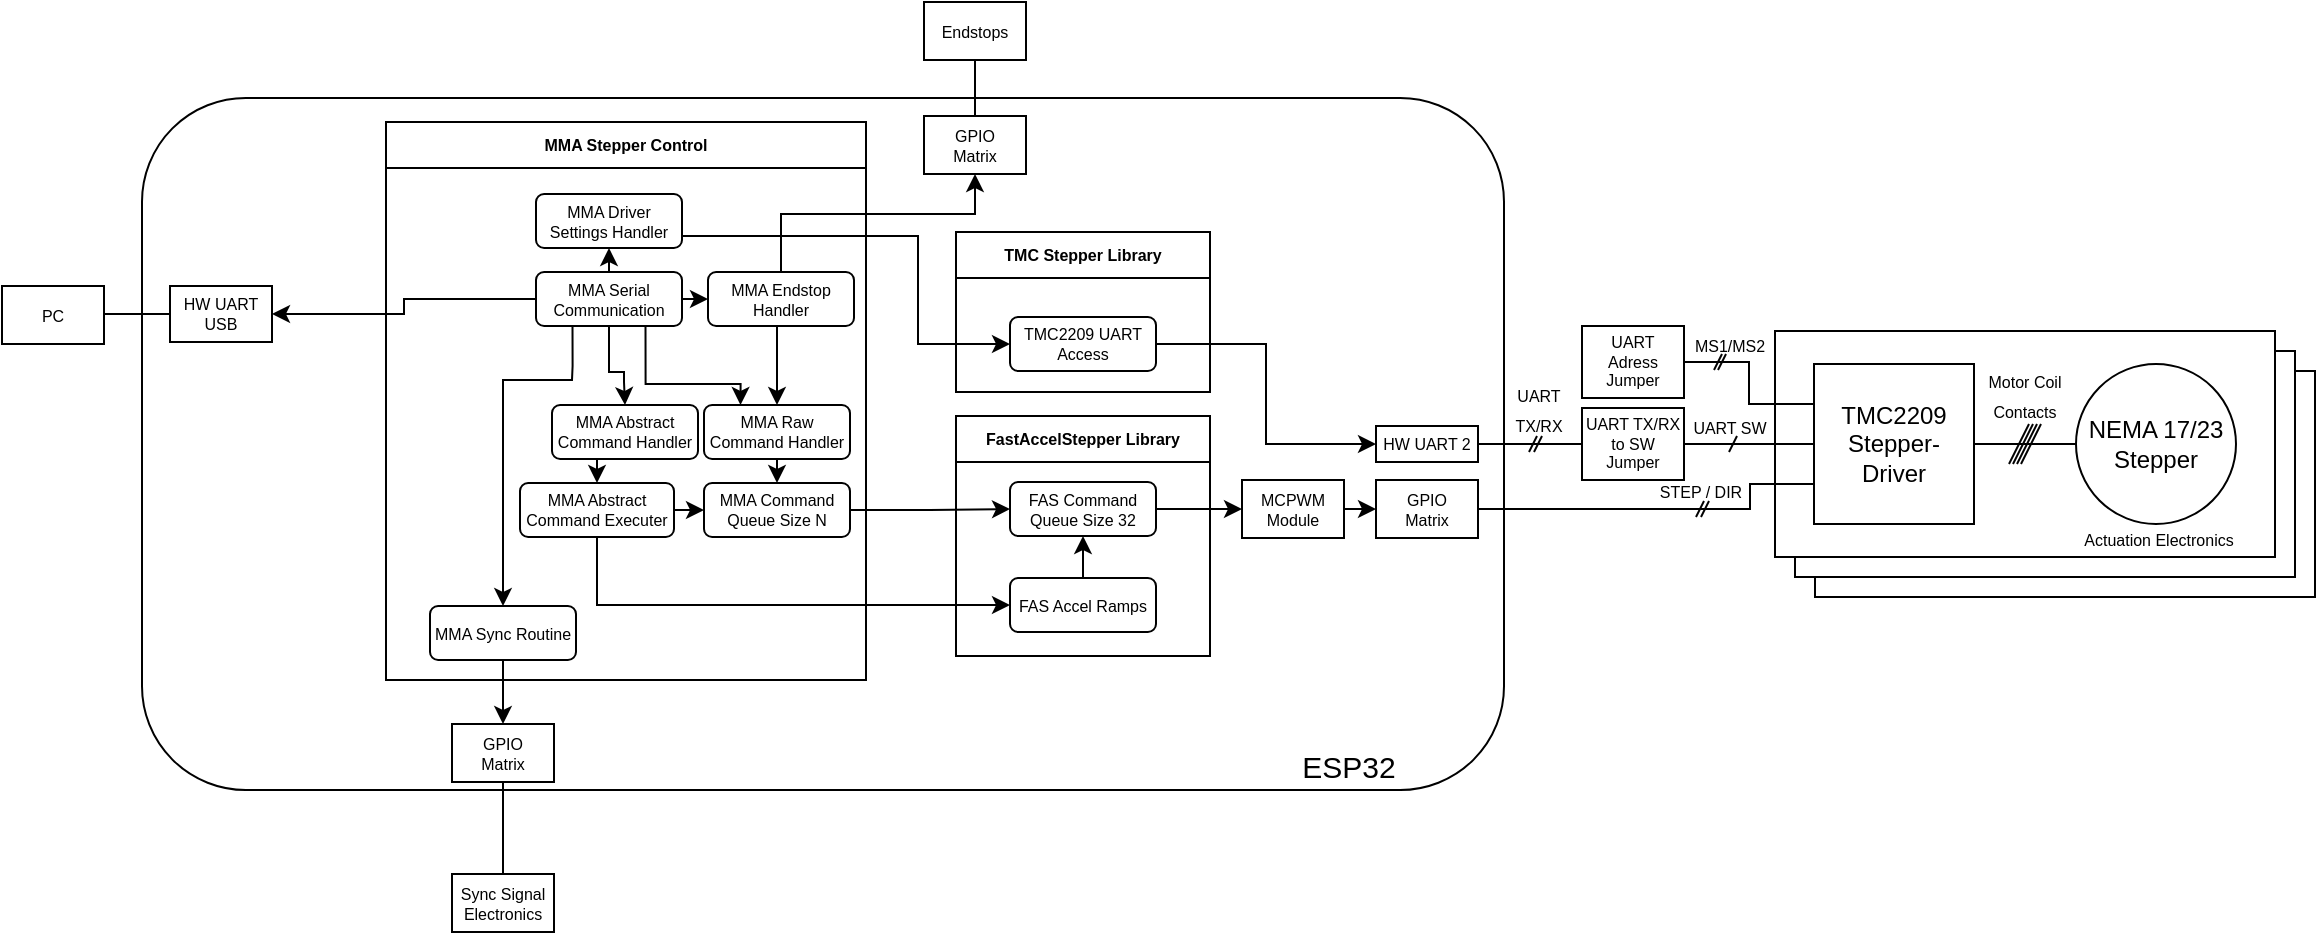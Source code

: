 <mxfile version="17.2.4" type="device"><diagram id="2aXLPV45GhxbGjS_AHd3" name="Page-1"><mxGraphModel dx="782" dy="639" grid="0" gridSize="10" guides="1" tooltips="1" connect="1" arrows="1" fold="1" page="1" pageScale="1" pageWidth="827" pageHeight="1169" math="0" shadow="0"><root><mxCell id="0"/><mxCell id="1" parent="0"/><mxCell id="pf8w2Vi5GMzrBytms8a2-69" value="" style="rounded=0;whiteSpace=wrap;html=1;fontSize=8;" parent="1" vertex="1"><mxGeometry x="936.5" y="231.5" width="250" height="113" as="geometry"/></mxCell><mxCell id="pf8w2Vi5GMzrBytms8a2-68" value="" style="rounded=0;whiteSpace=wrap;html=1;fontSize=8;" parent="1" vertex="1"><mxGeometry x="926.5" y="221.5" width="250" height="113" as="geometry"/></mxCell><mxCell id="pf8w2Vi5GMzrBytms8a2-58" value="" style="rounded=1;whiteSpace=wrap;html=1;fontSize=8;" parent="1" vertex="1"><mxGeometry x="100" y="95" width="681" height="346" as="geometry"/></mxCell><mxCell id="pf8w2Vi5GMzrBytms8a2-9" value="" style="rounded=0;whiteSpace=wrap;html=1;fontSize=8;" parent="1" vertex="1"><mxGeometry x="916.5" y="211.5" width="250" height="113" as="geometry"/></mxCell><mxCell id="pf8w2Vi5GMzrBytms8a2-1" value="NEMA 17/23&lt;br&gt;Stepper" style="ellipse;whiteSpace=wrap;html=1;aspect=fixed;" parent="1" vertex="1"><mxGeometry x="1067" y="228" width="80" height="80" as="geometry"/></mxCell><mxCell id="pf8w2Vi5GMzrBytms8a2-2" value="TMC2209&lt;br&gt;Stepper-&lt;br&gt;Driver" style="whiteSpace=wrap;html=1;aspect=fixed;" parent="1" vertex="1"><mxGeometry x="936" y="228" width="80" height="80" as="geometry"/></mxCell><mxCell id="pf8w2Vi5GMzrBytms8a2-3" value="" style="endArrow=none;html=1;rounded=0;exitX=1;exitY=0.5;exitDx=0;exitDy=0;entryX=0;entryY=0.5;entryDx=0;entryDy=0;" parent="1" source="pf8w2Vi5GMzrBytms8a2-2" target="pf8w2Vi5GMzrBytms8a2-1" edge="1"><mxGeometry width="50" height="50" relative="1" as="geometry"><mxPoint x="1076" y="308" as="sourcePoint"/><mxPoint x="1126" y="258" as="targetPoint"/></mxGeometry></mxCell><mxCell id="pf8w2Vi5GMzrBytms8a2-4" value="" style="endArrow=none;html=1;rounded=0;" parent="1" edge="1"><mxGeometry width="50" height="50" relative="1" as="geometry"><mxPoint x="1035.5" y="278" as="sourcePoint"/><mxPoint x="1045.5" y="258" as="targetPoint"/></mxGeometry></mxCell><mxCell id="pf8w2Vi5GMzrBytms8a2-5" value="" style="endArrow=none;html=1;rounded=0;" parent="1" edge="1"><mxGeometry width="50" height="50" relative="1" as="geometry"><mxPoint x="1033.5" y="278" as="sourcePoint"/><mxPoint x="1043.5" y="258" as="targetPoint"/></mxGeometry></mxCell><mxCell id="pf8w2Vi5GMzrBytms8a2-6" value="" style="endArrow=none;html=1;rounded=0;" parent="1" edge="1"><mxGeometry width="50" height="50" relative="1" as="geometry"><mxPoint x="1037.5" y="278" as="sourcePoint"/><mxPoint x="1047.5" y="258" as="targetPoint"/></mxGeometry></mxCell><mxCell id="pf8w2Vi5GMzrBytms8a2-7" value="" style="endArrow=none;html=1;rounded=0;" parent="1" edge="1"><mxGeometry width="50" height="50" relative="1" as="geometry"><mxPoint x="1039.5" y="278" as="sourcePoint"/><mxPoint x="1049.5" y="258" as="targetPoint"/></mxGeometry></mxCell><mxCell id="pf8w2Vi5GMzrBytms8a2-8" value="&lt;font style=&quot;font-size: 8px ; line-height: 0.2&quot;&gt;Motor Coil Contacts&lt;/font&gt;" style="text;html=1;strokeColor=none;fillColor=none;align=center;verticalAlign=middle;whiteSpace=wrap;rounded=0;" parent="1" vertex="1"><mxGeometry x="1021" y="232" width="41" height="22" as="geometry"/></mxCell><mxCell id="pf8w2Vi5GMzrBytms8a2-10" value="Actuation Electronics" style="text;html=1;strokeColor=none;fillColor=none;align=center;verticalAlign=middle;whiteSpace=wrap;rounded=0;fontSize=8;" parent="1" vertex="1"><mxGeometry x="1065" y="308" width="87" height="16" as="geometry"/></mxCell><mxCell id="pf8w2Vi5GMzrBytms8a2-12" value="" style="endArrow=none;html=1;rounded=0;fontSize=8;exitX=0;exitY=0.5;exitDx=0;exitDy=0;entryX=1;entryY=0.5;entryDx=0;entryDy=0;" parent="1" source="pf8w2Vi5GMzrBytms8a2-2" target="pf8w2Vi5GMzrBytms8a2-39" edge="1"><mxGeometry width="50" height="50" relative="1" as="geometry"><mxPoint x="930" y="268" as="sourcePoint"/><mxPoint x="863" y="268" as="targetPoint"/></mxGeometry></mxCell><mxCell id="pf8w2Vi5GMzrBytms8a2-35" value="" style="endArrow=none;html=1;rounded=0;" parent="1" edge="1"><mxGeometry width="50" height="50" relative="1" as="geometry"><mxPoint x="893.5" y="272" as="sourcePoint"/><mxPoint x="897.5" y="264" as="targetPoint"/></mxGeometry></mxCell><mxCell id="pf8w2Vi5GMzrBytms8a2-38" value="&lt;font style=&quot;font-size: 8px ; line-height: 0.2&quot;&gt;UART SW&lt;/font&gt;" style="text;html=1;strokeColor=none;fillColor=none;align=center;verticalAlign=middle;whiteSpace=wrap;rounded=0;" parent="1" vertex="1"><mxGeometry x="874" y="254" width="40" height="10.5" as="geometry"/></mxCell><mxCell id="pf8w2Vi5GMzrBytms8a2-39" value="UART TX/RX to SW&lt;br&gt;Jumper" style="rounded=0;whiteSpace=wrap;html=1;fontSize=8;" parent="1" vertex="1"><mxGeometry x="820" y="250" width="51" height="36" as="geometry"/></mxCell><mxCell id="pf8w2Vi5GMzrBytms8a2-40" value="" style="endArrow=none;html=1;rounded=0;fontSize=8;exitX=0;exitY=0.5;exitDx=0;exitDy=0;entryX=1;entryY=0.5;entryDx=0;entryDy=0;" parent="1" source="pf8w2Vi5GMzrBytms8a2-39" target="pf8w2Vi5GMzrBytms8a2-59" edge="1"><mxGeometry width="50" height="50" relative="1" as="geometry"><mxPoint x="797" y="268" as="sourcePoint"/><mxPoint x="786" y="268" as="targetPoint"/></mxGeometry></mxCell><mxCell id="pf8w2Vi5GMzrBytms8a2-41" value="" style="endArrow=none;html=1;rounded=0;" parent="1" edge="1"><mxGeometry width="50" height="50" relative="1" as="geometry"><mxPoint x="793.5" y="272" as="sourcePoint"/><mxPoint x="797.5" y="264" as="targetPoint"/></mxGeometry></mxCell><mxCell id="pf8w2Vi5GMzrBytms8a2-42" value="&lt;font style=&quot;font-size: 8px ; line-height: 0.2&quot;&gt;UART&lt;br&gt;TX/RX&lt;/font&gt;" style="text;html=1;strokeColor=none;fillColor=none;align=center;verticalAlign=middle;whiteSpace=wrap;rounded=0;" parent="1" vertex="1"><mxGeometry x="784" y="245" width="29" height="10.5" as="geometry"/></mxCell><mxCell id="pf8w2Vi5GMzrBytms8a2-43" value="" style="endArrow=none;html=1;rounded=0;" parent="1" edge="1"><mxGeometry width="50" height="50" relative="1" as="geometry"><mxPoint x="796" y="272" as="sourcePoint"/><mxPoint x="800" y="264" as="targetPoint"/></mxGeometry></mxCell><mxCell id="pf8w2Vi5GMzrBytms8a2-49" value="" style="endArrow=none;html=1;rounded=0;" parent="1" edge="1"><mxGeometry width="50" height="50" relative="1" as="geometry"><mxPoint x="888" y="231" as="sourcePoint"/><mxPoint x="892" y="223" as="targetPoint"/></mxGeometry></mxCell><mxCell id="pf8w2Vi5GMzrBytms8a2-50" value="&lt;font style=&quot;font-size: 8px ; line-height: 0.2&quot;&gt;MS1/MS2&lt;/font&gt;" style="text;html=1;strokeColor=none;fillColor=none;align=center;verticalAlign=middle;whiteSpace=wrap;rounded=0;" parent="1" vertex="1"><mxGeometry x="874" y="213" width="40" height="10.5" as="geometry"/></mxCell><mxCell id="pf8w2Vi5GMzrBytms8a2-52" style="edgeStyle=orthogonalEdgeStyle;rounded=0;orthogonalLoop=1;jettySize=auto;html=1;exitX=1;exitY=0.5;exitDx=0;exitDy=0;entryX=0;entryY=0.25;entryDx=0;entryDy=0;fontSize=8;endArrow=none;endFill=0;" parent="1" source="pf8w2Vi5GMzrBytms8a2-51" target="pf8w2Vi5GMzrBytms8a2-2" edge="1"><mxGeometry relative="1" as="geometry"/></mxCell><mxCell id="pf8w2Vi5GMzrBytms8a2-51" value="UART&lt;br&gt;Adress&lt;br&gt;Jumper" style="rounded=0;whiteSpace=wrap;html=1;fontSize=8;" parent="1" vertex="1"><mxGeometry x="820" y="209" width="51" height="36" as="geometry"/></mxCell><mxCell id="pf8w2Vi5GMzrBytms8a2-53" value="" style="endArrow=none;html=1;rounded=0;" parent="1" edge="1"><mxGeometry width="50" height="50" relative="1" as="geometry"><mxPoint x="886" y="231" as="sourcePoint"/><mxPoint x="890" y="223" as="targetPoint"/></mxGeometry></mxCell><mxCell id="pf8w2Vi5GMzrBytms8a2-54" value="" style="endArrow=none;html=1;rounded=0;fontSize=8;exitX=0;exitY=0.75;exitDx=0;exitDy=0;edgeStyle=orthogonalEdgeStyle;entryX=1;entryY=0.5;entryDx=0;entryDy=0;" parent="1" source="pf8w2Vi5GMzrBytms8a2-2" target="pf8w2Vi5GMzrBytms8a2-63" edge="1"><mxGeometry width="50" height="50" relative="1" as="geometry"><mxPoint x="907" y="295.0" as="sourcePoint"/><mxPoint x="841" y="295.0" as="targetPoint"/><Array as="points"><mxPoint x="904" y="288"/><mxPoint x="904" y="301"/></Array></mxGeometry></mxCell><mxCell id="pf8w2Vi5GMzrBytms8a2-55" value="" style="endArrow=none;html=1;rounded=0;" parent="1" edge="1"><mxGeometry width="50" height="50" relative="1" as="geometry"><mxPoint x="877" y="304.5" as="sourcePoint"/><mxPoint x="881" y="296.5" as="targetPoint"/></mxGeometry></mxCell><mxCell id="pf8w2Vi5GMzrBytms8a2-56" value="&lt;font style=&quot;font-size: 8px ; line-height: 0.2&quot;&gt;STEP / DIR&lt;/font&gt;" style="text;html=1;strokeColor=none;fillColor=none;align=center;verticalAlign=middle;whiteSpace=wrap;rounded=0;" parent="1" vertex="1"><mxGeometry x="854" y="286" width="51" height="10.5" as="geometry"/></mxCell><mxCell id="pf8w2Vi5GMzrBytms8a2-57" value="" style="endArrow=none;html=1;rounded=0;" parent="1" edge="1"><mxGeometry width="50" height="50" relative="1" as="geometry"><mxPoint x="879.5" y="304.5" as="sourcePoint"/><mxPoint x="883.5" y="296.5" as="targetPoint"/></mxGeometry></mxCell><mxCell id="pf8w2Vi5GMzrBytms8a2-59" value="HW UART 2" style="rounded=0;whiteSpace=wrap;html=1;fontSize=8;" parent="1" vertex="1"><mxGeometry x="717" y="259" width="51" height="18" as="geometry"/></mxCell><mxCell id="pf8w2Vi5GMzrBytms8a2-63" value="GPIO&lt;br&gt;Matrix" style="rounded=0;whiteSpace=wrap;html=1;fontSize=8;" parent="1" vertex="1"><mxGeometry x="717" y="286" width="51" height="29" as="geometry"/></mxCell><mxCell id="pf8w2Vi5GMzrBytms8a2-67" style="edgeStyle=orthogonalEdgeStyle;rounded=0;orthogonalLoop=1;jettySize=auto;html=1;exitX=1;exitY=0.5;exitDx=0;exitDy=0;entryX=0;entryY=0.5;entryDx=0;entryDy=0;fontSize=8;endArrow=classic;endFill=1;" parent="1" source="pf8w2Vi5GMzrBytms8a2-65" target="pf8w2Vi5GMzrBytms8a2-63" edge="1"><mxGeometry relative="1" as="geometry"/></mxCell><mxCell id="pf8w2Vi5GMzrBytms8a2-65" value="MCPWM&lt;br&gt;Module" style="rounded=0;whiteSpace=wrap;html=1;fontSize=8;" parent="1" vertex="1"><mxGeometry x="650" y="286" width="51" height="29" as="geometry"/></mxCell><mxCell id="pf8w2Vi5GMzrBytms8a2-70" value="FastAccelStepper Library" style="swimlane;fontSize=8;" parent="1" vertex="1"><mxGeometry x="507" y="254" width="127" height="120" as="geometry"/></mxCell><mxCell id="pf8w2Vi5GMzrBytms8a2-72" style="edgeStyle=orthogonalEdgeStyle;rounded=0;orthogonalLoop=1;jettySize=auto;html=1;exitX=1;exitY=0.5;exitDx=0;exitDy=0;entryX=0;entryY=0.5;entryDx=0;entryDy=0;fontSize=8;endArrow=classic;endFill=1;" parent="1" source="pf8w2Vi5GMzrBytms8a2-71" target="pf8w2Vi5GMzrBytms8a2-65" edge="1"><mxGeometry relative="1" as="geometry"/></mxCell><mxCell id="pf8w2Vi5GMzrBytms8a2-71" value="FAS Command Queue Size 32" style="rounded=1;whiteSpace=wrap;html=1;fontSize=8;" parent="1" vertex="1"><mxGeometry x="534" y="287" width="73" height="27" as="geometry"/></mxCell><mxCell id="pf8w2Vi5GMzrBytms8a2-74" style="edgeStyle=orthogonalEdgeStyle;rounded=0;orthogonalLoop=1;jettySize=auto;html=1;exitX=0.5;exitY=0;exitDx=0;exitDy=0;entryX=0.5;entryY=1;entryDx=0;entryDy=0;fontSize=8;endArrow=classic;endFill=1;" parent="1" source="pf8w2Vi5GMzrBytms8a2-73" target="pf8w2Vi5GMzrBytms8a2-71" edge="1"><mxGeometry relative="1" as="geometry"/></mxCell><mxCell id="pf8w2Vi5GMzrBytms8a2-73" value="FAS Accel Ramps" style="rounded=1;whiteSpace=wrap;html=1;fontSize=8;" parent="1" vertex="1"><mxGeometry x="534" y="335" width="73" height="27" as="geometry"/></mxCell><mxCell id="pf8w2Vi5GMzrBytms8a2-75" value="TMC Stepper Library" style="swimlane;fontSize=8;" parent="1" vertex="1"><mxGeometry x="507" y="162" width="127" height="80" as="geometry"/></mxCell><mxCell id="pf8w2Vi5GMzrBytms8a2-76" value="TMC2209 UART&lt;br&gt;Access" style="rounded=1;whiteSpace=wrap;html=1;fontSize=8;" parent="pf8w2Vi5GMzrBytms8a2-75" vertex="1"><mxGeometry x="27" y="42.5" width="73" height="27" as="geometry"/></mxCell><mxCell id="pf8w2Vi5GMzrBytms8a2-77" style="edgeStyle=orthogonalEdgeStyle;rounded=0;orthogonalLoop=1;jettySize=auto;html=1;exitX=1;exitY=0.5;exitDx=0;exitDy=0;entryX=0;entryY=0.5;entryDx=0;entryDy=0;fontSize=8;endArrow=classic;endFill=1;" parent="1" source="pf8w2Vi5GMzrBytms8a2-76" target="pf8w2Vi5GMzrBytms8a2-59" edge="1"><mxGeometry relative="1" as="geometry"/></mxCell><mxCell id="pf8w2Vi5GMzrBytms8a2-115" style="edgeStyle=orthogonalEdgeStyle;rounded=0;orthogonalLoop=1;jettySize=auto;html=1;exitX=0;exitY=0.5;exitDx=0;exitDy=0;entryX=1;entryY=0.5;entryDx=0;entryDy=0;fontSize=15;endArrow=none;endFill=0;" parent="1" source="pf8w2Vi5GMzrBytms8a2-78" target="pf8w2Vi5GMzrBytms8a2-114" edge="1"><mxGeometry relative="1" as="geometry"/></mxCell><mxCell id="pf8w2Vi5GMzrBytms8a2-78" value="HW UART USB" style="rounded=0;whiteSpace=wrap;html=1;fontSize=8;" parent="1" vertex="1"><mxGeometry x="114" y="189" width="51" height="28" as="geometry"/></mxCell><mxCell id="pf8w2Vi5GMzrBytms8a2-79" value="MMA Stepper Control" style="swimlane;fontSize=8;" parent="1" vertex="1"><mxGeometry x="222" y="107" width="240" height="279" as="geometry"/></mxCell><mxCell id="pf8w2Vi5GMzrBytms8a2-80" value="MMA Command Queue Size N" style="rounded=1;whiteSpace=wrap;html=1;fontSize=8;" parent="pf8w2Vi5GMzrBytms8a2-79" vertex="1"><mxGeometry x="159" y="180.5" width="73" height="27" as="geometry"/></mxCell><mxCell id="pf8w2Vi5GMzrBytms8a2-86" style="edgeStyle=orthogonalEdgeStyle;rounded=0;orthogonalLoop=1;jettySize=auto;html=1;exitX=0.75;exitY=1;exitDx=0;exitDy=0;entryX=0.25;entryY=0;entryDx=0;entryDy=0;fontSize=8;endArrow=classic;endFill=1;" parent="pf8w2Vi5GMzrBytms8a2-79" source="pf8w2Vi5GMzrBytms8a2-83" target="pf8w2Vi5GMzrBytms8a2-85" edge="1"><mxGeometry relative="1" as="geometry"><Array as="points"><mxPoint x="130" y="131"/><mxPoint x="177" y="131"/></Array></mxGeometry></mxCell><mxCell id="pf8w2Vi5GMzrBytms8a2-88" style="edgeStyle=orthogonalEdgeStyle;rounded=0;orthogonalLoop=1;jettySize=auto;html=1;exitX=0.5;exitY=1;exitDx=0;exitDy=0;entryX=0.5;entryY=0;entryDx=0;entryDy=0;fontSize=8;endArrow=classic;endFill=1;" parent="pf8w2Vi5GMzrBytms8a2-79" source="pf8w2Vi5GMzrBytms8a2-83" target="pf8w2Vi5GMzrBytms8a2-87" edge="1"><mxGeometry relative="1" as="geometry"><Array as="points"><mxPoint x="111" y="125"/><mxPoint x="119" y="125"/><mxPoint x="119" y="130"/><mxPoint x="119" y="130"/></Array></mxGeometry></mxCell><mxCell id="pf8w2Vi5GMzrBytms8a2-94" style="edgeStyle=orthogonalEdgeStyle;rounded=0;orthogonalLoop=1;jettySize=auto;html=1;exitX=0.5;exitY=0;exitDx=0;exitDy=0;entryX=0.5;entryY=1;entryDx=0;entryDy=0;fontSize=8;endArrow=classic;endFill=1;" parent="pf8w2Vi5GMzrBytms8a2-79" source="pf8w2Vi5GMzrBytms8a2-83" target="pf8w2Vi5GMzrBytms8a2-93" edge="1"><mxGeometry relative="1" as="geometry"/></mxCell><mxCell id="pf8w2Vi5GMzrBytms8a2-99" style="edgeStyle=orthogonalEdgeStyle;rounded=0;orthogonalLoop=1;jettySize=auto;html=1;exitX=0.25;exitY=1;exitDx=0;exitDy=0;entryX=0.5;entryY=0;entryDx=0;entryDy=0;fontSize=8;endArrow=classic;endFill=1;" parent="pf8w2Vi5GMzrBytms8a2-79" source="pf8w2Vi5GMzrBytms8a2-83" target="pf8w2Vi5GMzrBytms8a2-98" edge="1"><mxGeometry relative="1" as="geometry"><Array as="points"><mxPoint x="93" y="122"/><mxPoint x="93" y="122"/><mxPoint x="93" y="129"/><mxPoint x="58" y="129"/></Array></mxGeometry></mxCell><mxCell id="pf8w2Vi5GMzrBytms8a2-83" value="MMA Serial Communication" style="rounded=1;whiteSpace=wrap;html=1;fontSize=8;" parent="pf8w2Vi5GMzrBytms8a2-79" vertex="1"><mxGeometry x="75" y="75" width="73" height="27" as="geometry"/></mxCell><mxCell id="pf8w2Vi5GMzrBytms8a2-89" style="edgeStyle=orthogonalEdgeStyle;rounded=0;orthogonalLoop=1;jettySize=auto;html=1;exitX=0.5;exitY=1;exitDx=0;exitDy=0;entryX=0.5;entryY=0;entryDx=0;entryDy=0;fontSize=8;endArrow=classic;endFill=1;" parent="pf8w2Vi5GMzrBytms8a2-79" source="pf8w2Vi5GMzrBytms8a2-85" target="pf8w2Vi5GMzrBytms8a2-80" edge="1"><mxGeometry relative="1" as="geometry"/></mxCell><mxCell id="pf8w2Vi5GMzrBytms8a2-85" value="MMA Raw Command Handler" style="rounded=1;whiteSpace=wrap;html=1;fontSize=8;" parent="pf8w2Vi5GMzrBytms8a2-79" vertex="1"><mxGeometry x="159" y="141.5" width="73" height="27" as="geometry"/></mxCell><mxCell id="pf8w2Vi5GMzrBytms8a2-91" style="edgeStyle=orthogonalEdgeStyle;rounded=0;orthogonalLoop=1;jettySize=auto;html=1;exitX=0.5;exitY=1;exitDx=0;exitDy=0;entryX=0.5;entryY=0;entryDx=0;entryDy=0;fontSize=8;endArrow=classic;endFill=1;" parent="pf8w2Vi5GMzrBytms8a2-79" source="pf8w2Vi5GMzrBytms8a2-87" target="pf8w2Vi5GMzrBytms8a2-90" edge="1"><mxGeometry relative="1" as="geometry"/></mxCell><mxCell id="pf8w2Vi5GMzrBytms8a2-87" value="MMA Abstract Command Handler" style="rounded=1;whiteSpace=wrap;html=1;fontSize=8;" parent="pf8w2Vi5GMzrBytms8a2-79" vertex="1"><mxGeometry x="83" y="141.5" width="73" height="27" as="geometry"/></mxCell><mxCell id="pf8w2Vi5GMzrBytms8a2-92" style="edgeStyle=orthogonalEdgeStyle;rounded=0;orthogonalLoop=1;jettySize=auto;html=1;exitX=1;exitY=0.5;exitDx=0;exitDy=0;entryX=0;entryY=0.5;entryDx=0;entryDy=0;fontSize=8;endArrow=classic;endFill=1;" parent="pf8w2Vi5GMzrBytms8a2-79" source="pf8w2Vi5GMzrBytms8a2-90" target="pf8w2Vi5GMzrBytms8a2-80" edge="1"><mxGeometry relative="1" as="geometry"/></mxCell><mxCell id="pf8w2Vi5GMzrBytms8a2-90" value="MMA Abstract Command Executer" style="rounded=1;whiteSpace=wrap;html=1;fontSize=8;" parent="pf8w2Vi5GMzrBytms8a2-79" vertex="1"><mxGeometry x="67" y="180.5" width="77" height="27" as="geometry"/></mxCell><mxCell id="pf8w2Vi5GMzrBytms8a2-93" value="MMA Driver Settings Handler" style="rounded=1;whiteSpace=wrap;html=1;fontSize=8;" parent="pf8w2Vi5GMzrBytms8a2-79" vertex="1"><mxGeometry x="75" y="36" width="73" height="27" as="geometry"/></mxCell><mxCell id="pf8w2Vi5GMzrBytms8a2-98" value="MMA Sync Routine" style="rounded=1;whiteSpace=wrap;html=1;fontSize=8;" parent="pf8w2Vi5GMzrBytms8a2-79" vertex="1"><mxGeometry x="22" y="242" width="73" height="27" as="geometry"/></mxCell><mxCell id="pf8w2Vi5GMzrBytms8a2-82" style="edgeStyle=orthogonalEdgeStyle;rounded=0;orthogonalLoop=1;jettySize=auto;html=1;exitX=1;exitY=0.5;exitDx=0;exitDy=0;entryX=0;entryY=0.5;entryDx=0;entryDy=0;fontSize=8;endArrow=classic;endFill=1;" parent="1" source="pf8w2Vi5GMzrBytms8a2-80" target="pf8w2Vi5GMzrBytms8a2-71" edge="1"><mxGeometry relative="1" as="geometry"/></mxCell><mxCell id="pf8w2Vi5GMzrBytms8a2-84" style="edgeStyle=orthogonalEdgeStyle;rounded=0;orthogonalLoop=1;jettySize=auto;html=1;exitX=0;exitY=0.5;exitDx=0;exitDy=0;entryX=1;entryY=0.5;entryDx=0;entryDy=0;fontSize=8;endArrow=classic;endFill=1;" parent="1" source="pf8w2Vi5GMzrBytms8a2-83" target="pf8w2Vi5GMzrBytms8a2-78" edge="1"><mxGeometry relative="1" as="geometry"><mxPoint x="327.0" y="202.5" as="targetPoint"/></mxGeometry></mxCell><mxCell id="pf8w2Vi5GMzrBytms8a2-95" style="edgeStyle=orthogonalEdgeStyle;rounded=0;orthogonalLoop=1;jettySize=auto;html=1;exitX=1;exitY=0.5;exitDx=0;exitDy=0;entryX=0;entryY=0.5;entryDx=0;entryDy=0;fontSize=8;endArrow=classic;endFill=1;" parent="1" source="pf8w2Vi5GMzrBytms8a2-93" target="pf8w2Vi5GMzrBytms8a2-76" edge="1"><mxGeometry relative="1" as="geometry"><Array as="points"><mxPoint x="488" y="164"/><mxPoint x="488" y="218"/></Array></mxGeometry></mxCell><mxCell id="pf8w2Vi5GMzrBytms8a2-97" style="edgeStyle=orthogonalEdgeStyle;rounded=0;orthogonalLoop=1;jettySize=auto;html=1;exitX=0.5;exitY=1;exitDx=0;exitDy=0;entryX=0;entryY=0.5;entryDx=0;entryDy=0;fontSize=8;endArrow=classic;endFill=1;" parent="1" source="pf8w2Vi5GMzrBytms8a2-90" target="pf8w2Vi5GMzrBytms8a2-73" edge="1"><mxGeometry relative="1" as="geometry"/></mxCell><mxCell id="pf8w2Vi5GMzrBytms8a2-109" style="edgeStyle=orthogonalEdgeStyle;rounded=0;orthogonalLoop=1;jettySize=auto;html=1;exitX=0.5;exitY=1;exitDx=0;exitDy=0;entryX=0.5;entryY=0;entryDx=0;entryDy=0;fontSize=8;endArrow=none;endFill=0;" parent="1" source="pf8w2Vi5GMzrBytms8a2-100" target="pf8w2Vi5GMzrBytms8a2-108" edge="1"><mxGeometry relative="1" as="geometry"/></mxCell><mxCell id="pf8w2Vi5GMzrBytms8a2-100" value="GPIO&lt;br&gt;Matrix" style="rounded=0;whiteSpace=wrap;html=1;fontSize=8;" parent="1" vertex="1"><mxGeometry x="255" y="408" width="51" height="29" as="geometry"/></mxCell><mxCell id="pf8w2Vi5GMzrBytms8a2-101" style="edgeStyle=orthogonalEdgeStyle;rounded=0;orthogonalLoop=1;jettySize=auto;html=1;exitX=0.5;exitY=1;exitDx=0;exitDy=0;fontSize=8;endArrow=classic;endFill=1;" parent="1" source="pf8w2Vi5GMzrBytms8a2-98" target="pf8w2Vi5GMzrBytms8a2-100" edge="1"><mxGeometry relative="1" as="geometry"/></mxCell><mxCell id="pf8w2Vi5GMzrBytms8a2-104" style="edgeStyle=orthogonalEdgeStyle;rounded=0;orthogonalLoop=1;jettySize=auto;html=1;exitX=0.5;exitY=1;exitDx=0;exitDy=0;entryX=0.5;entryY=0;entryDx=0;entryDy=0;fontSize=8;endArrow=classic;endFill=1;" parent="1" source="pf8w2Vi5GMzrBytms8a2-102" target="pf8w2Vi5GMzrBytms8a2-85" edge="1"><mxGeometry relative="1" as="geometry"/></mxCell><mxCell id="pf8w2Vi5GMzrBytms8a2-107" style="edgeStyle=orthogonalEdgeStyle;rounded=0;orthogonalLoop=1;jettySize=auto;html=1;exitX=0.5;exitY=0;exitDx=0;exitDy=0;entryX=0.5;entryY=1;entryDx=0;entryDy=0;fontSize=8;endArrow=classic;endFill=1;" parent="1" source="pf8w2Vi5GMzrBytms8a2-102" target="pf8w2Vi5GMzrBytms8a2-106" edge="1"><mxGeometry relative="1" as="geometry"><Array as="points"><mxPoint x="419" y="153"/><mxPoint x="517" y="153"/></Array></mxGeometry></mxCell><mxCell id="pf8w2Vi5GMzrBytms8a2-102" value="MMA Endstop Handler" style="rounded=1;whiteSpace=wrap;html=1;fontSize=8;" parent="1" vertex="1"><mxGeometry x="383" y="182" width="73" height="27" as="geometry"/></mxCell><mxCell id="pf8w2Vi5GMzrBytms8a2-103" style="edgeStyle=orthogonalEdgeStyle;rounded=0;orthogonalLoop=1;jettySize=auto;html=1;exitX=1;exitY=0.5;exitDx=0;exitDy=0;entryX=0;entryY=0.5;entryDx=0;entryDy=0;fontSize=8;endArrow=classic;endFill=1;" parent="1" source="pf8w2Vi5GMzrBytms8a2-83" target="pf8w2Vi5GMzrBytms8a2-102" edge="1"><mxGeometry relative="1" as="geometry"/></mxCell><mxCell id="pf8w2Vi5GMzrBytms8a2-111" style="edgeStyle=orthogonalEdgeStyle;rounded=0;orthogonalLoop=1;jettySize=auto;html=1;exitX=0.5;exitY=0;exitDx=0;exitDy=0;entryX=0.5;entryY=1;entryDx=0;entryDy=0;fontSize=8;endArrow=none;endFill=0;" parent="1" source="pf8w2Vi5GMzrBytms8a2-106" target="pf8w2Vi5GMzrBytms8a2-110" edge="1"><mxGeometry relative="1" as="geometry"/></mxCell><mxCell id="pf8w2Vi5GMzrBytms8a2-106" value="GPIO&lt;br&gt;Matrix" style="rounded=0;whiteSpace=wrap;html=1;fontSize=8;" parent="1" vertex="1"><mxGeometry x="491" y="104" width="51" height="29" as="geometry"/></mxCell><mxCell id="pf8w2Vi5GMzrBytms8a2-108" value="Sync Signal Electronics" style="rounded=0;whiteSpace=wrap;html=1;fontSize=8;" parent="1" vertex="1"><mxGeometry x="255" y="483" width="51" height="29" as="geometry"/></mxCell><mxCell id="pf8w2Vi5GMzrBytms8a2-110" value="Endstops" style="rounded=0;whiteSpace=wrap;html=1;fontSize=8;" parent="1" vertex="1"><mxGeometry x="491" y="47" width="51" height="29" as="geometry"/></mxCell><mxCell id="pf8w2Vi5GMzrBytms8a2-112" value="&lt;font style=&quot;font-size: 15px&quot;&gt;ESP32&lt;/font&gt;" style="text;html=1;strokeColor=none;fillColor=none;align=center;verticalAlign=middle;whiteSpace=wrap;rounded=0;fontSize=8;" parent="1" vertex="1"><mxGeometry x="660" y="421" width="87" height="16" as="geometry"/></mxCell><mxCell id="pf8w2Vi5GMzrBytms8a2-114" value="PC" style="rounded=0;whiteSpace=wrap;html=1;fontSize=8;" parent="1" vertex="1"><mxGeometry x="30" y="189" width="51" height="29" as="geometry"/></mxCell></root></mxGraphModel></diagram></mxfile>